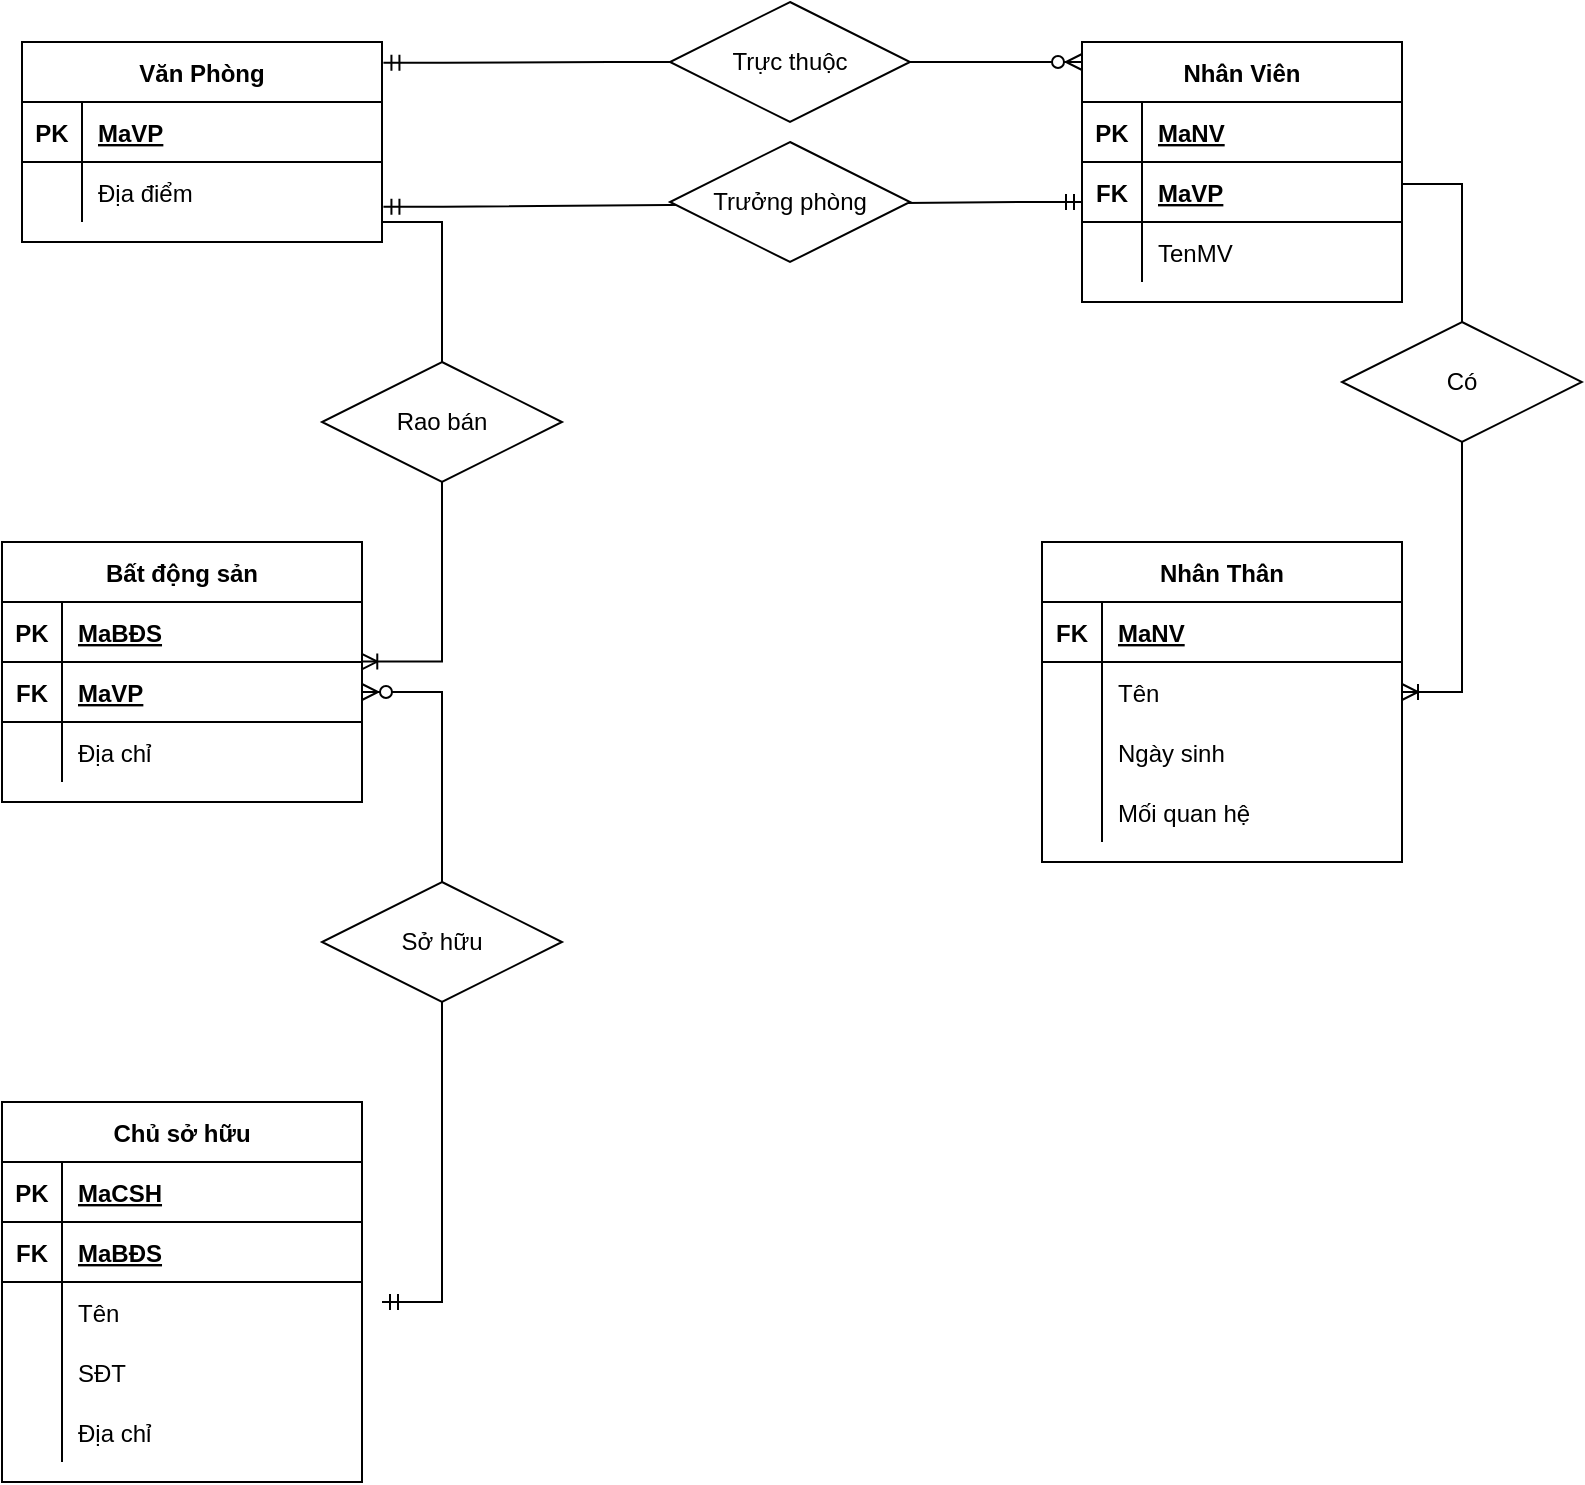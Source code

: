 <mxfile version="17.1.3" type="device"><diagram id="Fzqq4EPCZl5gDPLxMiCc" name="Page-1"><mxGraphModel dx="1038" dy="1793" grid="1" gridSize="10" guides="1" tooltips="1" connect="1" arrows="1" fold="1" page="1" pageScale="1" pageWidth="827" pageHeight="1169" math="0" shadow="0"><root><mxCell id="0"/><mxCell id="1" parent="0"/><mxCell id="_h5xRkRMt8x_tqJjMf1D-39" value="" style="edgeStyle=entityRelationEdgeStyle;fontSize=12;html=1;endArrow=ERoneToMany;rounded=0;verticalAlign=middle;entryX=0.998;entryY=-0.007;entryDx=0;entryDy=0;entryPerimeter=0;" parent="1" target="1dvoQzZlwnP147C5QF9A-17" edge="1"><mxGeometry width="100" height="100" relative="1" as="geometry"><mxPoint x="210" y="100" as="sourcePoint"/><mxPoint x="200" y="335" as="targetPoint"/></mxGeometry></mxCell><mxCell id="_h5xRkRMt8x_tqJjMf1D-40" value="Rao bán" style="shape=rhombus;perimeter=rhombusPerimeter;whiteSpace=wrap;html=1;align=center;" parent="1" vertex="1"><mxGeometry x="180" y="170" width="120" height="60" as="geometry"/></mxCell><mxCell id="_h5xRkRMt8x_tqJjMf1D-44" value="" style="edgeStyle=entityRelationEdgeStyle;fontSize=12;html=1;endArrow=ERoneToMany;rounded=0;exitX=1;exitY=0.5;exitDx=0;exitDy=0;entryX=1;entryY=0.5;entryDx=0;entryDy=0;" parent="1" target="1dvoQzZlwnP147C5QF9A-40" edge="1"><mxGeometry width="100" height="100" relative="1" as="geometry"><mxPoint x="720" y="81" as="sourcePoint"/><mxPoint x="780" y="350" as="targetPoint"/></mxGeometry></mxCell><mxCell id="_h5xRkRMt8x_tqJjMf1D-45" value="Có" style="shape=rhombus;perimeter=rhombusPerimeter;whiteSpace=wrap;html=1;align=center;" parent="1" vertex="1"><mxGeometry x="690" y="150" width="120" height="60" as="geometry"/></mxCell><mxCell id="1dvoQzZlwnP147C5QF9A-1" value="Bất động sản" style="shape=table;startSize=30;container=1;collapsible=1;childLayout=tableLayout;fixedRows=1;rowLines=0;fontStyle=1;align=center;resizeLast=1;" parent="1" vertex="1"><mxGeometry x="20" y="260" width="180" height="130" as="geometry"/></mxCell><mxCell id="1dvoQzZlwnP147C5QF9A-2" value="" style="shape=tableRow;horizontal=0;startSize=0;swimlaneHead=0;swimlaneBody=0;fillColor=none;collapsible=0;dropTarget=0;points=[[0,0.5],[1,0.5]];portConstraint=eastwest;top=0;left=0;right=0;bottom=1;" parent="1dvoQzZlwnP147C5QF9A-1" vertex="1"><mxGeometry y="30" width="180" height="30" as="geometry"/></mxCell><mxCell id="1dvoQzZlwnP147C5QF9A-3" value="PK" style="shape=partialRectangle;connectable=0;fillColor=none;top=0;left=0;bottom=0;right=0;fontStyle=1;overflow=hidden;" parent="1dvoQzZlwnP147C5QF9A-2" vertex="1"><mxGeometry width="30" height="30" as="geometry"><mxRectangle width="30" height="30" as="alternateBounds"/></mxGeometry></mxCell><mxCell id="1dvoQzZlwnP147C5QF9A-4" value="MaBĐS" style="shape=partialRectangle;connectable=0;fillColor=none;top=0;left=0;bottom=0;right=0;align=left;spacingLeft=6;fontStyle=5;overflow=hidden;" parent="1dvoQzZlwnP147C5QF9A-2" vertex="1"><mxGeometry x="30" width="150" height="30" as="geometry"><mxRectangle width="150" height="30" as="alternateBounds"/></mxGeometry></mxCell><mxCell id="1dvoQzZlwnP147C5QF9A-17" value="" style="shape=tableRow;horizontal=0;startSize=0;swimlaneHead=0;swimlaneBody=0;fillColor=none;collapsible=0;dropTarget=0;points=[[0,0.5],[1,0.5]];portConstraint=eastwest;top=0;left=0;right=0;bottom=1;" parent="1dvoQzZlwnP147C5QF9A-1" vertex="1"><mxGeometry y="60" width="180" height="30" as="geometry"/></mxCell><mxCell id="1dvoQzZlwnP147C5QF9A-18" value="FK" style="shape=partialRectangle;connectable=0;fillColor=none;top=0;left=0;bottom=0;right=0;fontStyle=1;overflow=hidden;" parent="1dvoQzZlwnP147C5QF9A-17" vertex="1"><mxGeometry width="30" height="30" as="geometry"><mxRectangle width="30" height="30" as="alternateBounds"/></mxGeometry></mxCell><mxCell id="1dvoQzZlwnP147C5QF9A-19" value="MaVP" style="shape=partialRectangle;connectable=0;fillColor=none;top=0;left=0;bottom=0;right=0;align=left;spacingLeft=6;fontStyle=5;overflow=hidden;" parent="1dvoQzZlwnP147C5QF9A-17" vertex="1"><mxGeometry x="30" width="150" height="30" as="geometry"><mxRectangle width="150" height="30" as="alternateBounds"/></mxGeometry></mxCell><mxCell id="1dvoQzZlwnP147C5QF9A-5" value="" style="shape=tableRow;horizontal=0;startSize=0;swimlaneHead=0;swimlaneBody=0;fillColor=none;collapsible=0;dropTarget=0;points=[[0,0.5],[1,0.5]];portConstraint=eastwest;top=0;left=0;right=0;bottom=0;" parent="1dvoQzZlwnP147C5QF9A-1" vertex="1"><mxGeometry y="90" width="180" height="30" as="geometry"/></mxCell><mxCell id="1dvoQzZlwnP147C5QF9A-6" value="" style="shape=partialRectangle;connectable=0;fillColor=none;top=0;left=0;bottom=0;right=0;editable=1;overflow=hidden;" parent="1dvoQzZlwnP147C5QF9A-5" vertex="1"><mxGeometry width="30" height="30" as="geometry"><mxRectangle width="30" height="30" as="alternateBounds"/></mxGeometry></mxCell><mxCell id="1dvoQzZlwnP147C5QF9A-7" value="Địa chỉ" style="shape=partialRectangle;connectable=0;fillColor=none;top=0;left=0;bottom=0;right=0;align=left;spacingLeft=6;overflow=hidden;" parent="1dvoQzZlwnP147C5QF9A-5" vertex="1"><mxGeometry x="30" width="150" height="30" as="geometry"><mxRectangle width="150" height="30" as="alternateBounds"/></mxGeometry></mxCell><mxCell id="1dvoQzZlwnP147C5QF9A-23" value="Chủ sở hữu" style="shape=table;startSize=30;container=1;collapsible=1;childLayout=tableLayout;fixedRows=1;rowLines=0;fontStyle=1;align=center;resizeLast=1;" parent="1" vertex="1"><mxGeometry x="20" y="540" width="180" height="190" as="geometry"/></mxCell><mxCell id="1dvoQzZlwnP147C5QF9A-24" value="" style="shape=tableRow;horizontal=0;startSize=0;swimlaneHead=0;swimlaneBody=0;fillColor=none;collapsible=0;dropTarget=0;points=[[0,0.5],[1,0.5]];portConstraint=eastwest;top=0;left=0;right=0;bottom=1;" parent="1dvoQzZlwnP147C5QF9A-23" vertex="1"><mxGeometry y="30" width="180" height="30" as="geometry"/></mxCell><mxCell id="1dvoQzZlwnP147C5QF9A-25" value="PK" style="shape=partialRectangle;connectable=0;fillColor=none;top=0;left=0;bottom=0;right=0;fontStyle=1;overflow=hidden;" parent="1dvoQzZlwnP147C5QF9A-24" vertex="1"><mxGeometry width="30" height="30" as="geometry"><mxRectangle width="30" height="30" as="alternateBounds"/></mxGeometry></mxCell><mxCell id="1dvoQzZlwnP147C5QF9A-26" value="MaCSH" style="shape=partialRectangle;connectable=0;fillColor=none;top=0;left=0;bottom=0;right=0;align=left;spacingLeft=6;fontStyle=5;overflow=hidden;" parent="1dvoQzZlwnP147C5QF9A-24" vertex="1"><mxGeometry x="30" width="150" height="30" as="geometry"><mxRectangle width="150" height="30" as="alternateBounds"/></mxGeometry></mxCell><mxCell id="1dvoQzZlwnP147C5QF9A-82" value="" style="shape=tableRow;horizontal=0;startSize=0;swimlaneHead=0;swimlaneBody=0;fillColor=none;collapsible=0;dropTarget=0;points=[[0,0.5],[1,0.5]];portConstraint=eastwest;top=0;left=0;right=0;bottom=1;" parent="1dvoQzZlwnP147C5QF9A-23" vertex="1"><mxGeometry y="60" width="180" height="30" as="geometry"/></mxCell><mxCell id="1dvoQzZlwnP147C5QF9A-83" value="FK" style="shape=partialRectangle;connectable=0;fillColor=none;top=0;left=0;bottom=0;right=0;fontStyle=1;overflow=hidden;" parent="1dvoQzZlwnP147C5QF9A-82" vertex="1"><mxGeometry width="30" height="30" as="geometry"><mxRectangle width="30" height="30" as="alternateBounds"/></mxGeometry></mxCell><mxCell id="1dvoQzZlwnP147C5QF9A-84" value="MaBĐS" style="shape=partialRectangle;connectable=0;fillColor=none;top=0;left=0;bottom=0;right=0;align=left;spacingLeft=6;fontStyle=5;overflow=hidden;" parent="1dvoQzZlwnP147C5QF9A-82" vertex="1"><mxGeometry x="30" width="150" height="30" as="geometry"><mxRectangle width="150" height="30" as="alternateBounds"/></mxGeometry></mxCell><mxCell id="1dvoQzZlwnP147C5QF9A-27" value="" style="shape=tableRow;horizontal=0;startSize=0;swimlaneHead=0;swimlaneBody=0;fillColor=none;collapsible=0;dropTarget=0;points=[[0,0.5],[1,0.5]];portConstraint=eastwest;top=0;left=0;right=0;bottom=0;" parent="1dvoQzZlwnP147C5QF9A-23" vertex="1"><mxGeometry y="90" width="180" height="30" as="geometry"/></mxCell><mxCell id="1dvoQzZlwnP147C5QF9A-28" value="" style="shape=partialRectangle;connectable=0;fillColor=none;top=0;left=0;bottom=0;right=0;editable=1;overflow=hidden;" parent="1dvoQzZlwnP147C5QF9A-27" vertex="1"><mxGeometry width="30" height="30" as="geometry"><mxRectangle width="30" height="30" as="alternateBounds"/></mxGeometry></mxCell><mxCell id="1dvoQzZlwnP147C5QF9A-29" value="Tên" style="shape=partialRectangle;connectable=0;fillColor=none;top=0;left=0;bottom=0;right=0;align=left;spacingLeft=6;overflow=hidden;" parent="1dvoQzZlwnP147C5QF9A-27" vertex="1"><mxGeometry x="30" width="150" height="30" as="geometry"><mxRectangle width="150" height="30" as="alternateBounds"/></mxGeometry></mxCell><mxCell id="1dvoQzZlwnP147C5QF9A-30" value="" style="shape=tableRow;horizontal=0;startSize=0;swimlaneHead=0;swimlaneBody=0;fillColor=none;collapsible=0;dropTarget=0;points=[[0,0.5],[1,0.5]];portConstraint=eastwest;top=0;left=0;right=0;bottom=0;" parent="1dvoQzZlwnP147C5QF9A-23" vertex="1"><mxGeometry y="120" width="180" height="30" as="geometry"/></mxCell><mxCell id="1dvoQzZlwnP147C5QF9A-31" value="" style="shape=partialRectangle;connectable=0;fillColor=none;top=0;left=0;bottom=0;right=0;editable=1;overflow=hidden;" parent="1dvoQzZlwnP147C5QF9A-30" vertex="1"><mxGeometry width="30" height="30" as="geometry"><mxRectangle width="30" height="30" as="alternateBounds"/></mxGeometry></mxCell><mxCell id="1dvoQzZlwnP147C5QF9A-32" value="SĐT" style="shape=partialRectangle;connectable=0;fillColor=none;top=0;left=0;bottom=0;right=0;align=left;spacingLeft=6;overflow=hidden;" parent="1dvoQzZlwnP147C5QF9A-30" vertex="1"><mxGeometry x="30" width="150" height="30" as="geometry"><mxRectangle width="150" height="30" as="alternateBounds"/></mxGeometry></mxCell><mxCell id="1dvoQzZlwnP147C5QF9A-33" value="" style="shape=tableRow;horizontal=0;startSize=0;swimlaneHead=0;swimlaneBody=0;fillColor=none;collapsible=0;dropTarget=0;points=[[0,0.5],[1,0.5]];portConstraint=eastwest;top=0;left=0;right=0;bottom=0;" parent="1dvoQzZlwnP147C5QF9A-23" vertex="1"><mxGeometry y="150" width="180" height="30" as="geometry"/></mxCell><mxCell id="1dvoQzZlwnP147C5QF9A-34" value="" style="shape=partialRectangle;connectable=0;fillColor=none;top=0;left=0;bottom=0;right=0;editable=1;overflow=hidden;" parent="1dvoQzZlwnP147C5QF9A-33" vertex="1"><mxGeometry width="30" height="30" as="geometry"><mxRectangle width="30" height="30" as="alternateBounds"/></mxGeometry></mxCell><mxCell id="1dvoQzZlwnP147C5QF9A-35" value="Địa chỉ" style="shape=partialRectangle;connectable=0;fillColor=none;top=0;left=0;bottom=0;right=0;align=left;spacingLeft=6;overflow=hidden;" parent="1dvoQzZlwnP147C5QF9A-33" vertex="1"><mxGeometry x="30" width="150" height="30" as="geometry"><mxRectangle width="150" height="30" as="alternateBounds"/></mxGeometry></mxCell><mxCell id="1dvoQzZlwnP147C5QF9A-36" value="Nhân Thân" style="shape=table;startSize=30;container=1;collapsible=1;childLayout=tableLayout;fixedRows=1;rowLines=0;fontStyle=1;align=center;resizeLast=1;" parent="1" vertex="1"><mxGeometry x="540" y="260" width="180" height="160" as="geometry"/></mxCell><mxCell id="1dvoQzZlwnP147C5QF9A-37" value="" style="shape=tableRow;horizontal=0;startSize=0;swimlaneHead=0;swimlaneBody=0;fillColor=none;collapsible=0;dropTarget=0;points=[[0,0.5],[1,0.5]];portConstraint=eastwest;top=0;left=0;right=0;bottom=1;" parent="1dvoQzZlwnP147C5QF9A-36" vertex="1"><mxGeometry y="30" width="180" height="30" as="geometry"/></mxCell><mxCell id="1dvoQzZlwnP147C5QF9A-38" value="FK" style="shape=partialRectangle;connectable=0;fillColor=none;top=0;left=0;bottom=0;right=0;fontStyle=1;overflow=hidden;" parent="1dvoQzZlwnP147C5QF9A-37" vertex="1"><mxGeometry width="30" height="30" as="geometry"><mxRectangle width="30" height="30" as="alternateBounds"/></mxGeometry></mxCell><mxCell id="1dvoQzZlwnP147C5QF9A-39" value="MaNV" style="shape=partialRectangle;connectable=0;fillColor=none;top=0;left=0;bottom=0;right=0;align=left;spacingLeft=6;fontStyle=5;overflow=hidden;" parent="1dvoQzZlwnP147C5QF9A-37" vertex="1"><mxGeometry x="30" width="150" height="30" as="geometry"><mxRectangle width="150" height="30" as="alternateBounds"/></mxGeometry></mxCell><mxCell id="1dvoQzZlwnP147C5QF9A-40" value="" style="shape=tableRow;horizontal=0;startSize=0;swimlaneHead=0;swimlaneBody=0;fillColor=none;collapsible=0;dropTarget=0;points=[[0,0.5],[1,0.5]];portConstraint=eastwest;top=0;left=0;right=0;bottom=0;" parent="1dvoQzZlwnP147C5QF9A-36" vertex="1"><mxGeometry y="60" width="180" height="30" as="geometry"/></mxCell><mxCell id="1dvoQzZlwnP147C5QF9A-41" value="" style="shape=partialRectangle;connectable=0;fillColor=none;top=0;left=0;bottom=0;right=0;editable=1;overflow=hidden;" parent="1dvoQzZlwnP147C5QF9A-40" vertex="1"><mxGeometry width="30" height="30" as="geometry"><mxRectangle width="30" height="30" as="alternateBounds"/></mxGeometry></mxCell><mxCell id="1dvoQzZlwnP147C5QF9A-42" value="Tên" style="shape=partialRectangle;connectable=0;fillColor=none;top=0;left=0;bottom=0;right=0;align=left;spacingLeft=6;overflow=hidden;" parent="1dvoQzZlwnP147C5QF9A-40" vertex="1"><mxGeometry x="30" width="150" height="30" as="geometry"><mxRectangle width="150" height="30" as="alternateBounds"/></mxGeometry></mxCell><mxCell id="1dvoQzZlwnP147C5QF9A-43" value="" style="shape=tableRow;horizontal=0;startSize=0;swimlaneHead=0;swimlaneBody=0;fillColor=none;collapsible=0;dropTarget=0;points=[[0,0.5],[1,0.5]];portConstraint=eastwest;top=0;left=0;right=0;bottom=0;" parent="1dvoQzZlwnP147C5QF9A-36" vertex="1"><mxGeometry y="90" width="180" height="30" as="geometry"/></mxCell><mxCell id="1dvoQzZlwnP147C5QF9A-44" value="" style="shape=partialRectangle;connectable=0;fillColor=none;top=0;left=0;bottom=0;right=0;editable=1;overflow=hidden;" parent="1dvoQzZlwnP147C5QF9A-43" vertex="1"><mxGeometry width="30" height="30" as="geometry"><mxRectangle width="30" height="30" as="alternateBounds"/></mxGeometry></mxCell><mxCell id="1dvoQzZlwnP147C5QF9A-45" value="Ngày sinh" style="shape=partialRectangle;connectable=0;fillColor=none;top=0;left=0;bottom=0;right=0;align=left;spacingLeft=6;overflow=hidden;" parent="1dvoQzZlwnP147C5QF9A-43" vertex="1"><mxGeometry x="30" width="150" height="30" as="geometry"><mxRectangle width="150" height="30" as="alternateBounds"/></mxGeometry></mxCell><mxCell id="1dvoQzZlwnP147C5QF9A-46" value="" style="shape=tableRow;horizontal=0;startSize=0;swimlaneHead=0;swimlaneBody=0;fillColor=none;collapsible=0;dropTarget=0;points=[[0,0.5],[1,0.5]];portConstraint=eastwest;top=0;left=0;right=0;bottom=0;" parent="1dvoQzZlwnP147C5QF9A-36" vertex="1"><mxGeometry y="120" width="180" height="30" as="geometry"/></mxCell><mxCell id="1dvoQzZlwnP147C5QF9A-47" value="" style="shape=partialRectangle;connectable=0;fillColor=none;top=0;left=0;bottom=0;right=0;editable=1;overflow=hidden;" parent="1dvoQzZlwnP147C5QF9A-46" vertex="1"><mxGeometry width="30" height="30" as="geometry"><mxRectangle width="30" height="30" as="alternateBounds"/></mxGeometry></mxCell><mxCell id="1dvoQzZlwnP147C5QF9A-48" value="Mối quan hệ" style="shape=partialRectangle;connectable=0;fillColor=none;top=0;left=0;bottom=0;right=0;align=left;spacingLeft=6;overflow=hidden;" parent="1dvoQzZlwnP147C5QF9A-46" vertex="1"><mxGeometry x="30" width="150" height="30" as="geometry"><mxRectangle width="150" height="30" as="alternateBounds"/></mxGeometry></mxCell><mxCell id="1dvoQzZlwnP147C5QF9A-49" value="Nhân Viên" style="shape=table;startSize=30;container=1;collapsible=1;childLayout=tableLayout;fixedRows=1;rowLines=0;fontStyle=1;align=center;resizeLast=1;" parent="1" vertex="1"><mxGeometry x="560" y="10" width="160" height="130" as="geometry"/></mxCell><mxCell id="1dvoQzZlwnP147C5QF9A-50" value="" style="shape=tableRow;horizontal=0;startSize=0;swimlaneHead=0;swimlaneBody=0;fillColor=none;collapsible=0;dropTarget=0;points=[[0,0.5],[1,0.5]];portConstraint=eastwest;top=0;left=0;right=0;bottom=1;" parent="1dvoQzZlwnP147C5QF9A-49" vertex="1"><mxGeometry y="30" width="160" height="30" as="geometry"/></mxCell><mxCell id="1dvoQzZlwnP147C5QF9A-51" value="PK" style="shape=partialRectangle;connectable=0;fillColor=none;top=0;left=0;bottom=0;right=0;fontStyle=1;overflow=hidden;" parent="1dvoQzZlwnP147C5QF9A-50" vertex="1"><mxGeometry width="30" height="30" as="geometry"><mxRectangle width="30" height="30" as="alternateBounds"/></mxGeometry></mxCell><mxCell id="1dvoQzZlwnP147C5QF9A-52" value="MaNV" style="shape=partialRectangle;connectable=0;fillColor=none;top=0;left=0;bottom=0;right=0;align=left;spacingLeft=6;fontStyle=5;overflow=hidden;" parent="1dvoQzZlwnP147C5QF9A-50" vertex="1"><mxGeometry x="30" width="130" height="30" as="geometry"><mxRectangle width="130" height="30" as="alternateBounds"/></mxGeometry></mxCell><mxCell id="1dvoQzZlwnP147C5QF9A-62" value="" style="shape=tableRow;horizontal=0;startSize=0;swimlaneHead=0;swimlaneBody=0;fillColor=none;collapsible=0;dropTarget=0;points=[[0,0.5],[1,0.5]];portConstraint=eastwest;top=0;left=0;right=0;bottom=1;" parent="1dvoQzZlwnP147C5QF9A-49" vertex="1"><mxGeometry y="60" width="160" height="30" as="geometry"/></mxCell><mxCell id="1dvoQzZlwnP147C5QF9A-63" value="FK" style="shape=partialRectangle;connectable=0;fillColor=none;top=0;left=0;bottom=0;right=0;fontStyle=1;overflow=hidden;" parent="1dvoQzZlwnP147C5QF9A-62" vertex="1"><mxGeometry width="30" height="30" as="geometry"><mxRectangle width="30" height="30" as="alternateBounds"/></mxGeometry></mxCell><mxCell id="1dvoQzZlwnP147C5QF9A-64" value="MaVP" style="shape=partialRectangle;connectable=0;fillColor=none;top=0;left=0;bottom=0;right=0;align=left;spacingLeft=6;fontStyle=5;overflow=hidden;" parent="1dvoQzZlwnP147C5QF9A-62" vertex="1"><mxGeometry x="30" width="130" height="30" as="geometry"><mxRectangle width="130" height="30" as="alternateBounds"/></mxGeometry></mxCell><mxCell id="1dvoQzZlwnP147C5QF9A-53" value="" style="shape=tableRow;horizontal=0;startSize=0;swimlaneHead=0;swimlaneBody=0;fillColor=none;collapsible=0;dropTarget=0;points=[[0,0.5],[1,0.5]];portConstraint=eastwest;top=0;left=0;right=0;bottom=0;" parent="1dvoQzZlwnP147C5QF9A-49" vertex="1"><mxGeometry y="90" width="160" height="30" as="geometry"/></mxCell><mxCell id="1dvoQzZlwnP147C5QF9A-54" value="" style="shape=partialRectangle;connectable=0;fillColor=none;top=0;left=0;bottom=0;right=0;editable=1;overflow=hidden;" parent="1dvoQzZlwnP147C5QF9A-53" vertex="1"><mxGeometry width="30" height="30" as="geometry"><mxRectangle width="30" height="30" as="alternateBounds"/></mxGeometry></mxCell><mxCell id="1dvoQzZlwnP147C5QF9A-55" value="TenMV" style="shape=partialRectangle;connectable=0;fillColor=none;top=0;left=0;bottom=0;right=0;align=left;spacingLeft=6;overflow=hidden;" parent="1dvoQzZlwnP147C5QF9A-53" vertex="1"><mxGeometry x="30" width="130" height="30" as="geometry"><mxRectangle width="130" height="30" as="alternateBounds"/></mxGeometry></mxCell><mxCell id="1dvoQzZlwnP147C5QF9A-69" value="Văn Phòng" style="shape=table;startSize=30;container=1;collapsible=1;childLayout=tableLayout;fixedRows=1;rowLines=0;fontStyle=1;align=center;resizeLast=1;" parent="1" vertex="1"><mxGeometry x="30" y="10" width="180" height="100" as="geometry"/></mxCell><mxCell id="1dvoQzZlwnP147C5QF9A-70" value="" style="shape=tableRow;horizontal=0;startSize=0;swimlaneHead=0;swimlaneBody=0;fillColor=none;collapsible=0;dropTarget=0;points=[[0,0.5],[1,0.5]];portConstraint=eastwest;top=0;left=0;right=0;bottom=1;" parent="1dvoQzZlwnP147C5QF9A-69" vertex="1"><mxGeometry y="30" width="180" height="30" as="geometry"/></mxCell><mxCell id="1dvoQzZlwnP147C5QF9A-71" value="PK" style="shape=partialRectangle;connectable=0;fillColor=none;top=0;left=0;bottom=0;right=0;fontStyle=1;overflow=hidden;" parent="1dvoQzZlwnP147C5QF9A-70" vertex="1"><mxGeometry width="30" height="30" as="geometry"><mxRectangle width="30" height="30" as="alternateBounds"/></mxGeometry></mxCell><mxCell id="1dvoQzZlwnP147C5QF9A-72" value="MaVP" style="shape=partialRectangle;connectable=0;fillColor=none;top=0;left=0;bottom=0;right=0;align=left;spacingLeft=6;fontStyle=5;overflow=hidden;" parent="1dvoQzZlwnP147C5QF9A-70" vertex="1"><mxGeometry x="30" width="150" height="30" as="geometry"><mxRectangle width="150" height="30" as="alternateBounds"/></mxGeometry></mxCell><mxCell id="1dvoQzZlwnP147C5QF9A-73" value="" style="shape=tableRow;horizontal=0;startSize=0;swimlaneHead=0;swimlaneBody=0;fillColor=none;collapsible=0;dropTarget=0;points=[[0,0.5],[1,0.5]];portConstraint=eastwest;top=0;left=0;right=0;bottom=0;" parent="1dvoQzZlwnP147C5QF9A-69" vertex="1"><mxGeometry y="60" width="180" height="30" as="geometry"/></mxCell><mxCell id="1dvoQzZlwnP147C5QF9A-74" value="" style="shape=partialRectangle;connectable=0;fillColor=none;top=0;left=0;bottom=0;right=0;editable=1;overflow=hidden;" parent="1dvoQzZlwnP147C5QF9A-73" vertex="1"><mxGeometry width="30" height="30" as="geometry"><mxRectangle width="30" height="30" as="alternateBounds"/></mxGeometry></mxCell><mxCell id="1dvoQzZlwnP147C5QF9A-75" value="Địa điểm" style="shape=partialRectangle;connectable=0;fillColor=none;top=0;left=0;bottom=0;right=0;align=left;spacingLeft=6;overflow=hidden;" parent="1dvoQzZlwnP147C5QF9A-73" vertex="1"><mxGeometry x="30" width="150" height="30" as="geometry"><mxRectangle width="150" height="30" as="alternateBounds"/></mxGeometry></mxCell><mxCell id="1dvoQzZlwnP147C5QF9A-86" value="" style="edgeStyle=entityRelationEdgeStyle;fontSize=12;html=1;endArrow=ERzeroToMany;startArrow=ERmandOne;rounded=0;entryX=1;entryY=0.5;entryDx=0;entryDy=0;" parent="1" target="1dvoQzZlwnP147C5QF9A-17" edge="1"><mxGeometry width="100" height="100" relative="1" as="geometry"><mxPoint x="210" y="640" as="sourcePoint"/><mxPoint x="370" y="380" as="targetPoint"/></mxGeometry></mxCell><mxCell id="1dvoQzZlwnP147C5QF9A-87" value="Sở hữu" style="shape=rhombus;perimeter=rhombusPerimeter;whiteSpace=wrap;html=1;align=center;" parent="1" vertex="1"><mxGeometry x="180" y="430" width="120" height="60" as="geometry"/></mxCell><mxCell id="P-BUFSVkeJCijiF40Csc-1" value="" style="edgeStyle=entityRelationEdgeStyle;fontSize=12;html=1;endArrow=ERzeroToMany;startArrow=none;rounded=0;exitX=1;exitY=0.5;exitDx=0;exitDy=0;" edge="1" parent="1" source="P-BUFSVkeJCijiF40Csc-2"><mxGeometry width="100" height="100" relative="1" as="geometry"><mxPoint x="360" y="270" as="sourcePoint"/><mxPoint x="560" y="20" as="targetPoint"/></mxGeometry></mxCell><mxCell id="P-BUFSVkeJCijiF40Csc-4" value="" style="edgeStyle=entityRelationEdgeStyle;fontSize=12;html=1;endArrow=ERmandOne;startArrow=ERmandOne;rounded=0;exitX=1.004;exitY=0.747;exitDx=0;exitDy=0;exitPerimeter=0;" edge="1" parent="1" source="1dvoQzZlwnP147C5QF9A-73"><mxGeometry width="100" height="100" relative="1" as="geometry"><mxPoint x="220" y="90" as="sourcePoint"/><mxPoint x="560" y="90" as="targetPoint"/></mxGeometry></mxCell><mxCell id="P-BUFSVkeJCijiF40Csc-5" value="Trưởng phòng" style="shape=rhombus;perimeter=rhombusPerimeter;whiteSpace=wrap;html=1;align=center;" vertex="1" parent="1"><mxGeometry x="354" y="60" width="120" height="60" as="geometry"/></mxCell><mxCell id="P-BUFSVkeJCijiF40Csc-2" value="Trực thuộc" style="shape=rhombus;perimeter=rhombusPerimeter;whiteSpace=wrap;html=1;align=center;" vertex="1" parent="1"><mxGeometry x="354" y="-10" width="120" height="60" as="geometry"/></mxCell><mxCell id="P-BUFSVkeJCijiF40Csc-6" value="" style="edgeStyle=entityRelationEdgeStyle;fontSize=12;html=1;endArrow=none;startArrow=ERmandOne;rounded=0;exitX=1.004;exitY=0.104;exitDx=0;exitDy=0;exitPerimeter=0;" edge="1" parent="1" source="1dvoQzZlwnP147C5QF9A-69" target="P-BUFSVkeJCijiF40Csc-2"><mxGeometry width="100" height="100" relative="1" as="geometry"><mxPoint x="214.86" y="23" as="sourcePoint"/><mxPoint x="560" y="20" as="targetPoint"/></mxGeometry></mxCell></root></mxGraphModel></diagram></mxfile>